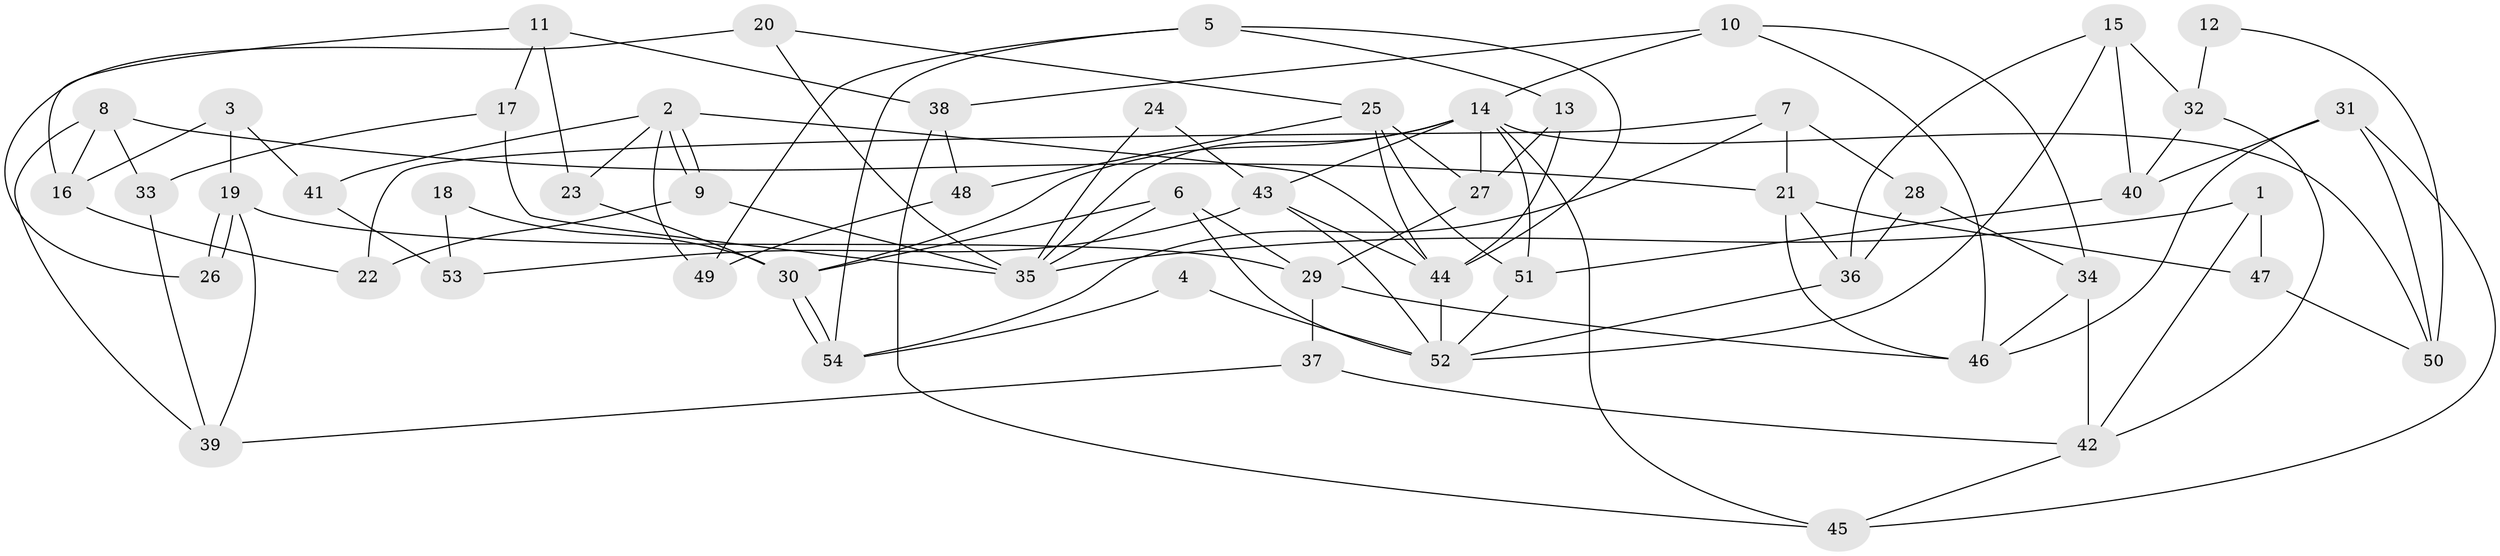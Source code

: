 // coarse degree distribution, {11: 0.047619047619047616, 9: 0.09523809523809523, 5: 0.09523809523809523, 2: 0.19047619047619047, 4: 0.2857142857142857, 10: 0.09523809523809523, 7: 0.047619047619047616, 8: 0.047619047619047616, 3: 0.09523809523809523}
// Generated by graph-tools (version 1.1) at 2025/18/03/04/25 18:18:35]
// undirected, 54 vertices, 108 edges
graph export_dot {
graph [start="1"]
  node [color=gray90,style=filled];
  1;
  2;
  3;
  4;
  5;
  6;
  7;
  8;
  9;
  10;
  11;
  12;
  13;
  14;
  15;
  16;
  17;
  18;
  19;
  20;
  21;
  22;
  23;
  24;
  25;
  26;
  27;
  28;
  29;
  30;
  31;
  32;
  33;
  34;
  35;
  36;
  37;
  38;
  39;
  40;
  41;
  42;
  43;
  44;
  45;
  46;
  47;
  48;
  49;
  50;
  51;
  52;
  53;
  54;
  1 -- 47;
  1 -- 42;
  1 -- 35;
  2 -- 44;
  2 -- 9;
  2 -- 9;
  2 -- 23;
  2 -- 41;
  2 -- 49;
  3 -- 19;
  3 -- 16;
  3 -- 41;
  4 -- 52;
  4 -- 54;
  5 -- 13;
  5 -- 44;
  5 -- 49;
  5 -- 54;
  6 -- 30;
  6 -- 35;
  6 -- 29;
  6 -- 52;
  7 -- 21;
  7 -- 54;
  7 -- 22;
  7 -- 28;
  8 -- 39;
  8 -- 16;
  8 -- 21;
  8 -- 33;
  9 -- 35;
  9 -- 22;
  10 -- 14;
  10 -- 46;
  10 -- 34;
  10 -- 38;
  11 -- 38;
  11 -- 23;
  11 -- 16;
  11 -- 17;
  12 -- 50;
  12 -- 32;
  13 -- 27;
  13 -- 44;
  14 -- 27;
  14 -- 43;
  14 -- 30;
  14 -- 35;
  14 -- 45;
  14 -- 50;
  14 -- 51;
  15 -- 52;
  15 -- 36;
  15 -- 32;
  15 -- 40;
  16 -- 22;
  17 -- 35;
  17 -- 33;
  18 -- 53;
  18 -- 30;
  19 -- 26;
  19 -- 26;
  19 -- 29;
  19 -- 39;
  20 -- 25;
  20 -- 35;
  20 -- 26;
  21 -- 36;
  21 -- 46;
  21 -- 47;
  23 -- 30;
  24 -- 43;
  24 -- 35;
  25 -- 48;
  25 -- 51;
  25 -- 27;
  25 -- 44;
  27 -- 29;
  28 -- 34;
  28 -- 36;
  29 -- 46;
  29 -- 37;
  30 -- 54;
  30 -- 54;
  31 -- 45;
  31 -- 46;
  31 -- 40;
  31 -- 50;
  32 -- 40;
  32 -- 42;
  33 -- 39;
  34 -- 42;
  34 -- 46;
  36 -- 52;
  37 -- 39;
  37 -- 42;
  38 -- 45;
  38 -- 48;
  40 -- 51;
  41 -- 53;
  42 -- 45;
  43 -- 52;
  43 -- 44;
  43 -- 53;
  44 -- 52;
  47 -- 50;
  48 -- 49;
  51 -- 52;
}
